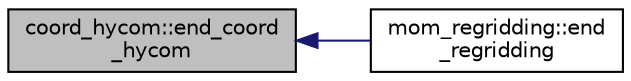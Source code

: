 digraph "coord_hycom::end_coord_hycom"
{
 // INTERACTIVE_SVG=YES
  edge [fontname="Helvetica",fontsize="10",labelfontname="Helvetica",labelfontsize="10"];
  node [fontname="Helvetica",fontsize="10",shape=record];
  rankdir="LR";
  Node37 [label="coord_hycom::end_coord\l_hycom",height=0.2,width=0.4,color="black", fillcolor="grey75", style="filled", fontcolor="black"];
  Node37 -> Node38 [dir="back",color="midnightblue",fontsize="10",style="solid",fontname="Helvetica"];
  Node38 [label="mom_regridding::end\l_regridding",height=0.2,width=0.4,color="black", fillcolor="white", style="filled",URL="$namespacemom__regridding.html#a9f55ab3a80ab1202b7664e9c65ebf08b",tooltip="Deallocation of regridding memory. "];
}
